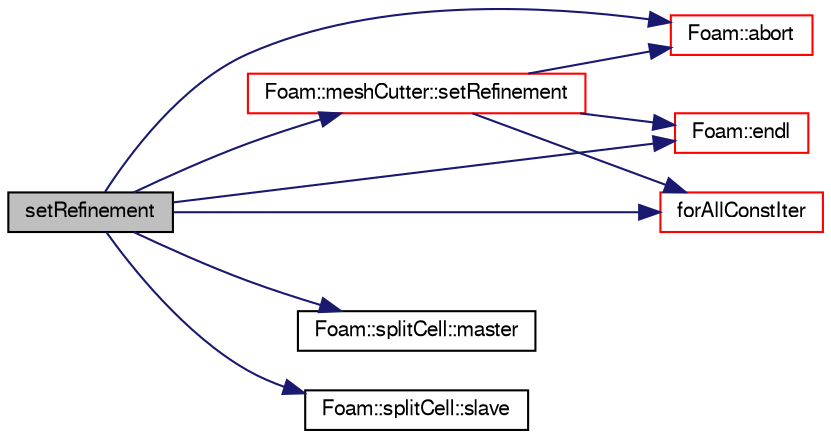digraph "setRefinement"
{
  bgcolor="transparent";
  edge [fontname="FreeSans",fontsize="10",labelfontname="FreeSans",labelfontsize="10"];
  node [fontname="FreeSans",fontsize="10",shape=record];
  rankdir="LR";
  Node997 [label="setRefinement",height=0.2,width=0.4,color="black", fillcolor="grey75", style="filled", fontcolor="black"];
  Node997 -> Node998 [color="midnightblue",fontsize="10",style="solid",fontname="FreeSans"];
  Node998 [label="Foam::abort",height=0.2,width=0.4,color="red",URL="$a21124.html#a447107a607d03e417307c203fa5fb44b"];
  Node997 -> Node1006 [color="midnightblue",fontsize="10",style="solid",fontname="FreeSans"];
  Node1006 [label="Foam::endl",height=0.2,width=0.4,color="red",URL="$a21124.html#a2db8fe02a0d3909e9351bb4275b23ce4",tooltip="Add newline and flush stream. "];
  Node997 -> Node1041 [color="midnightblue",fontsize="10",style="solid",fontname="FreeSans"];
  Node1041 [label="forAllConstIter",height=0.2,width=0.4,color="red",URL="$a38141.html#ae21e2836509b0fa7f7cedf6493b11b09"];
  Node997 -> Node1300 [color="midnightblue",fontsize="10",style="solid",fontname="FreeSans"];
  Node1300 [label="Foam::splitCell::master",height=0.2,width=0.4,color="black",URL="$a21526.html#adf99d02ddc54029c5cebd866bc08707f"];
  Node997 -> Node1301 [color="midnightblue",fontsize="10",style="solid",fontname="FreeSans"];
  Node1301 [label="Foam::meshCutter::setRefinement",height=0.2,width=0.4,color="red",URL="$a21506.html#ad6964ecaeb84631835d8a4e51bf706bb",tooltip="Do actual cutting with cut description. Inserts mesh changes. "];
  Node1301 -> Node998 [color="midnightblue",fontsize="10",style="solid",fontname="FreeSans"];
  Node1301 -> Node1006 [color="midnightblue",fontsize="10",style="solid",fontname="FreeSans"];
  Node1301 -> Node1041 [color="midnightblue",fontsize="10",style="solid",fontname="FreeSans"];
  Node997 -> Node1458 [color="midnightblue",fontsize="10",style="solid",fontname="FreeSans"];
  Node1458 [label="Foam::splitCell::slave",height=0.2,width=0.4,color="black",URL="$a21526.html#a4679eec6c6326685c8d1479b8c15b3af"];
}
